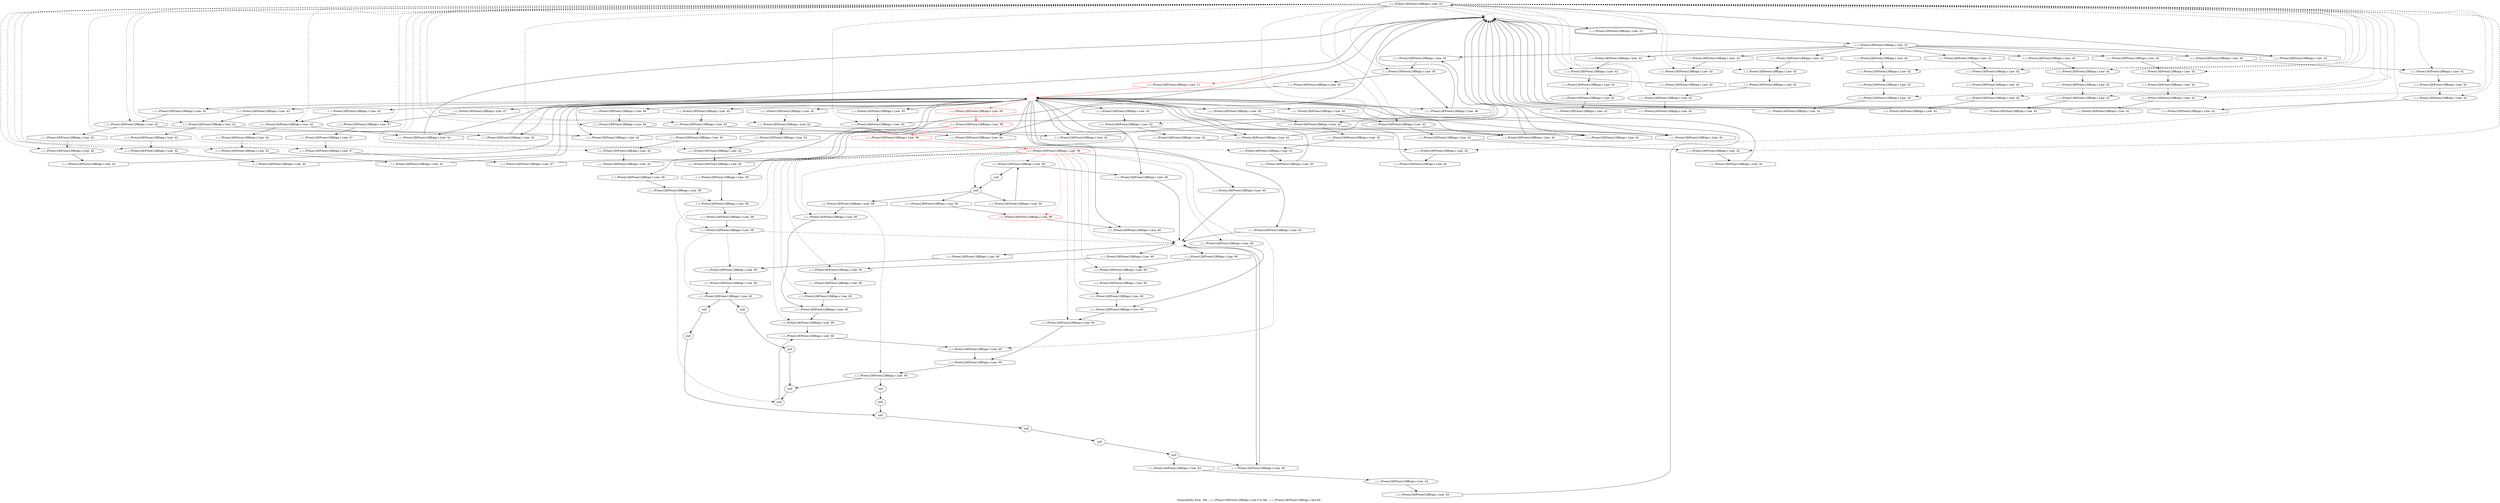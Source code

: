 digraph "Vulnerability from 'file ../../../Preon128/Preon128B/api.c line 8 to file ../../../Preon128/Preon128B/api.c line 60 '  "{
label="Vulnerability from  'file ../../../Preon128/Preon128B/api.c line 8 to file ../../../Preon128/Preon128B/api.c line 60 ' ";
node_2834[shape=ellipse,style=solid,label="../../../Preon128/Preon128B/api.c Line  23"]
node_2831[shape=ellipse,style=dashed,label=""]
"node_2834"->"node_2831" [style=dashed]
node_2838[shape=ellipse,style=solid,label="../../../Preon128/Preon128B/api.c Line  42"]
"node_2834"->"node_2838" [style=dashed]
node_2923[shape=ellipse,style=solid,label="../../../Preon128/Preon128B/api.c Line  44"]
"node_2834"->"node_2923" [style=dashed]
node_2885[shape=ellipse,style=solid,label="../../../Preon128/Preon128B/api.c Line  42"]
"node_2834"->"node_2885" [style=dashed]
node_2851[shape=ellipse,style=solid,label="../../../Preon128/Preon128B/api.c Line  42"]
"node_2834"->"node_2851" [style=dashed]
node_2932[shape=ellipse,style=solid,label="../../../Preon128/Preon128B/api.c Line  47"]
"node_2834"->"node_2932" [style=dashed]
node_2849[shape=ellipse,style=solid,label="../../../Preon128/Preon128B/api.c Line  42"]
"node_2834"->"node_2849" [style=dashed]
node_2879[shape=ellipse,style=solid,label="../../../Preon128/Preon128B/api.c Line  42"]
"node_2834"->"node_2879" [style=dashed]
node_2860[shape=ellipse,style=solid,label="../../../Preon128/Preon128B/api.c Line  42"]
"node_2834"->"node_2860" [style=dashed]
node_2928[shape=ellipse,style=solid,label="../../../Preon128/Preon128B/api.c Line  45"]
"node_2834"->"node_2928" [style=dashed]
node_2845[shape=ellipse,style=solid,label="../../../Preon128/Preon128B/api.c Line  42"]
"node_2834"->"node_2845" [style=dashed]
node_2881[shape=ellipse,style=solid,label="../../../Preon128/Preon128B/api.c Line  42"]
"node_2834"->"node_2881" [style=dashed]
node_2912[shape=ellipse,style=solid,label="../../../Preon128/Preon128B/api.c Line  42"]
"node_2834"->"node_2912" [style=dashed]
node_2890[shape=ellipse,style=solid,label="../../../Preon128/Preon128B/api.c Line  42"]
"node_2834"->"node_2890" [style=dashed]
node_2934[shape=ellipse,style=solid,label="../../../Preon128/Preon128B/api.c Line  47"]
"node_2834"->"node_2934" [style=dashed]
node_2883[shape=ellipse,style=solid,label="../../../Preon128/Preon128B/api.c Line  42"]
"node_2834"->"node_2883" [style=dashed]
node_2892[shape=ellipse,style=solid,label="../../../Preon128/Preon128B/api.c Line  42"]
"node_2834"->"node_2892" [style=dashed]
node_2894[shape=ellipse,style=solid,label="../../../Preon128/Preon128B/api.c Line  42"]
"node_2834"->"node_2894" [style=dashed]
node_2840[shape=ellipse,style=solid,label="../../../Preon128/Preon128B/api.c Line  42"]
"node_2834"->"node_2840" [style=dashed]
node_2836[shape=ellipse,style=solid,label="../../../Preon128/Preon128B/api.c Line  42"]
"node_2834"->"node_2836" [style=dashed]
node_2896[shape=ellipse,style=solid,label="../../../Preon128/Preon128B/api.c Line  42"]
"node_2834"->"node_2896" [style=dashed]
node_2862[shape=ellipse,style=solid,label="../../../Preon128/Preon128B/api.c Line  42"]
"node_2834"->"node_2862" [style=dashed]
node_2914[shape=ellipse,style=solid,label="../../../Preon128/Preon128B/api.c Line  42"]
"node_2834"->"node_2914" [style=dashed]
node_2869[shape=ellipse,style=solid,label="../../../Preon128/Preon128B/api.c Line  42"]
"node_2834"->"node_2869" [style=dashed]
node_2858[shape=ellipse,style=solid,label="../../../Preon128/Preon128B/api.c Line  42"]
"node_2834"->"node_2858" [style=dashed]
node_2872[shape=ellipse,style=solid,label="../../../Preon128/Preon128B/api.c Line  42"]
"node_2834"->"node_2872" [style=dashed]
node_2916[shape=ellipse,style=solid,label="../../../Preon128/Preon128B/api.c Line  42"]
"node_2834"->"node_2916" [style=dashed]
node_2901[shape=ellipse,style=solid,label="../../../Preon128/Preon128B/api.c Line  42"]
"node_2834"->"node_2901" [style=dashed]
node_2856[shape=ellipse,style=solid,label="../../../Preon128/Preon128B/api.c Line  42"]
"node_2834"->"node_2856" [style=dashed]
node_2903[shape=ellipse,style=solid,label="../../../Preon128/Preon128B/api.c Line  42"]
"node_2834"->"node_2903" [style=dashed]
node_2905[shape=ellipse,style=solid,label="../../../Preon128/Preon128B/api.c Line  42"]
"node_2834"->"node_2905" [style=dashed]
node_2926[shape=ellipse,style=solid,label="../../../Preon128/Preon128B/api.c Line  45"]
"node_2834"->"node_2926" [style=dashed]
node_2874[shape=ellipse,style=solid,label="../../../Preon128/Preon128B/api.c Line  42"]
"node_2834"->"node_2874" [style=dashed]
node_2867[shape=ellipse,style=solid,label="../../../Preon128/Preon128B/api.c Line  42"]
"node_2834"->"node_2867" [style=dashed]
node_2907[shape=ellipse,style=solid,label="../../../Preon128/Preon128B/api.c Line  42"]
"node_2834"->"node_2907" [style=dashed]
node_2847[shape=ellipse,style=solid,label="../../../Preon128/Preon128B/api.c Line  42"]
"node_2834"->"node_2847" [style=dashed]
node_2918[shape=ellipse,style=solid,label="../../../Preon128/Preon128B/api.c Line  42"]
"node_2834"->"node_2918" [style=dashed]
node_2833[shape=doubleoctagon,style=solid,label="../../../Preon128/Preon128B/api.c Line  22"]
node_2832[shape=ellipse,style=solid,label="../../../Preon128/Preon128B/api.c Line  22"]
"node_2833"->"node_2832"
node_2929[shape=octagon,style=solid,label="../../../Preon128/Preon128B/api.c Line  45"]
"node_2832"->"node_2929"
node_2880[shape=octagon,style=solid,label="../../../Preon128/Preon128B/api.c Line  42"]
"node_2832"->"node_2880"
node_2913[shape=octagon,style=solid,label="../../../Preon128/Preon128B/api.c Line  42"]
"node_2832"->"node_2913"
node_2891[shape=octagon,style=solid,label="../../../Preon128/Preon128B/api.c Line  42"]
"node_2832"->"node_2891"
node_2868[shape=octagon,style=solid,label="../../../Preon128/Preon128B/api.c Line  42"]
"node_2832"->"node_2868"
node_2857[shape=octagon,style=solid,label="../../../Preon128/Preon128B/api.c Line  42"]
"node_2832"->"node_2857"
node_2837[shape=octagon,style=solid,label="../../../Preon128/Preon128B/api.c Line  42"]
"node_2832"->"node_2837"
node_2902[shape=octagon,style=solid,label="../../../Preon128/Preon128B/api.c Line  42"]
"node_2832"->"node_2902"
node_2846[shape=octagon,style=solid,label="../../../Preon128/Preon128B/api.c Line  42"]
"node_2832"->"node_2846"
node_2835[shape=octagon,style=solid,label="../../../Preon128/Preon128B/api.c Line  23"]
"node_2832"->"node_2835"
"node_2831"->"node_2833"
node_2830[shape=octagon,style=solid,label="../../../Preon128/Preon128B/api.c Line  11", color=red]
node_2829[shape=ellipse,style=dashed,label="", color=red]
"node_2830"->"node_2829" [color=red]
node_2850[shape=octagon,style=solid,label="../../../Preon128/Preon128B/api.c Line  42"]
"node_2829"->"node_2850"
node_2982[shape=octagon,style=solid,label="../../../Preon128/Preon128B/api.c Line  60"]
"node_2829"->"node_2982"
node_2854[shape=octagon,style=solid,label="../../../Preon128/Preon128B/api.c Line  42"]
"node_2829"->"node_2854"
node_2937[shape=octagon,style=solid,label="../../../Preon128/Preon128B/api.c Line  56", color=red]
"node_2829"->"node_2937" [color=red]
node_2884[shape=octagon,style=solid,label="../../../Preon128/Preon128B/api.c Line  42"]
"node_2829"->"node_2884"
node_2843[shape=octagon,style=solid,label="../../../Preon128/Preon128B/api.c Line  42"]
"node_2829"->"node_2843"
node_2933[shape=octagon,style=solid,label="../../../Preon128/Preon128B/api.c Line  47"]
"node_2829"->"node_2933"
node_2945[shape=octagon,style=solid,label="../../../Preon128/Preon128B/api.c Line  60"]
"node_2829"->"node_2945"
node_2839[shape=octagon,style=solid,label="../../../Preon128/Preon128B/api.c Line  42"]
"node_2829"->"node_2839"
node_2966[shape=octagon,style=solid,label="../../../Preon128/Preon128B/api.c Line  60"]
"node_2829"->"node_2966"
node_2877[shape=octagon,style=solid,label="../../../Preon128/Preon128B/api.c Line  42"]
"node_2829"->"node_2877"
node_2931[shape=octagon,style=solid,label="../../../Preon128/Preon128B/api.c Line  46"]
"node_2829"->"node_2931"
node_2888[shape=octagon,style=solid,label="../../../Preon128/Preon128B/api.c Line  42"]
"node_2829"->"node_2888"
node_2895[shape=octagon,style=solid,label="../../../Preon128/Preon128B/api.c Line  42"]
"node_2829"->"node_2895"
node_2861[shape=octagon,style=solid,label="../../../Preon128/Preon128B/api.c Line  42"]
"node_2829"->"node_2861"
node_2865[shape=octagon,style=solid,label="../../../Preon128/Preon128B/api.c Line  42"]
"node_2829"->"node_2865"
node_2899[shape=octagon,style=solid,label="../../../Preon128/Preon128B/api.c Line  42"]
"node_2829"->"node_2899"
node_2924[shape=octagon,style=solid,label="../../../Preon128/Preon128B/api.c Line  44"]
"node_2829"->"node_2924"
node_2925[shape=octagon,style=solid,label="../../../Preon128/Preon128B/api.c Line  44"]
"node_2829"->"node_2925"
node_2910[shape=octagon,style=solid,label="../../../Preon128/Preon128B/api.c Line  42"]
"node_2829"->"node_2910"
node_2917[shape=octagon,style=solid,label="../../../Preon128/Preon128B/api.c Line  42"]
"node_2829"->"node_2917"
node_2921[shape=octagon,style=solid,label="../../../Preon128/Preon128B/api.c Line  42"]
"node_2829"->"node_2921"
node_2991[shape=octagon,style=solid,label="../../../Preon128/Preon128B/api.c Line  62"]
"node_2829"->"node_2991"
node_2873[shape=octagon,style=solid,label="../../../Preon128/Preon128B/api.c Line  42"]
"node_2829"->"node_2873"
node_2927[shape=octagon,style=solid,label="../../../Preon128/Preon128B/api.c Line  45"]
"node_2829"->"node_2927"
node_2906[shape=octagon,style=solid,label="../../../Preon128/Preon128B/api.c Line  42"]
"node_2829"->"node_2906"
node_2828[shape=ellipse,style=dashed,label="", color=red]
"node_2828"->"node_2830" [color=red]
"node_2850"->"node_2849"
"node_2838"->"node_2843"
node_2841[shape=octagon,style=solid,label="../../../Preon128/Preon128B/api.c Line  42"]
"node_2838"->"node_2841"
node_2980[shape=ellipse,style=solid,label="../../../Preon128/Preon128B/api.c Line  60"]
node_2979[shape=octagon,style=solid,label="../../../Preon128/Preon128B/api.c Line  60"]
"node_2980"->"node_2979"
node_2981[shape=octagon,style=solid,label="../../../Preon128/Preon128B/api.c Line  60"]
"node_2981"->"node_2980"
node_2944[shape=ellipse,style=dashed,label=""]
"node_2982"->"node_2944"
"node_2854"->"node_2831"
node_2922[shape=octagon,style=solid,label="../../../Preon128/Preon128B/api.c Line  42"]
"node_2922"->"node_2831"
"node_2923"->"node_2925"
node_2936[shape=ellipse,style=solid,label="../../../Preon128/Preon128B/api.c Line  56", color=red]
node_2955[shape=octagon,style=solid,label="../../../Preon128/Preon128B/api.c Line  58", color=red]
"node_2936"->"node_2955" [color=red]
node_2939[shape=octagon,style=solid,label="../../../Preon128/Preon128B/api.c Line  58"]
"node_2936"->"node_2939"
node_2941[shape=octagon,style=solid,label="../../../Preon128/Preon128B/api.c Line  58"]
"node_2936"->"node_2941"
"node_2937"->"node_2936" [color=red]
"node_2884"->"node_2883"
node_2887[shape=octagon,style=solid,label="../../../Preon128/Preon128B/api.c Line  42"]
"node_2885"->"node_2887"
"node_2843"->"node_2831"
node_2853[shape=octagon,style=solid,label="../../../Preon128/Preon128B/api.c Line  42"]
"node_2851"->"node_2853"
node_2935[shape=octagon,style=solid,label="../../../Preon128/Preon128B/api.c Line  47"]
"node_2932"->"node_2935"
"node_2933"->"node_2932"
"node_2849"->"node_2854"
node_2852[shape=octagon,style=solid,label="../../../Preon128/Preon128B/api.c Line  42"]
"node_2849"->"node_2852"
node_2983[shape=ellipse,style=solid,label="../../../Preon128/Preon128B/api.c Line  60"]
node_2977[shape=octagon,style=solid,label="../../../Preon128/Preon128B/api.c Line  60"]
"node_2983"->"node_2977"
node_2984[shape=octagon,style=solid,label="../../../Preon128/Preon128B/api.c Line  60"]
"node_2984"->"node_2983"
node_2985[shape=ellipse,style=solid,label="null"]
node_2975[shape=octagon,style=solid,label="../../../Preon128/Preon128B/api.c Line  60"]
"node_2985"->"node_2975"
node_2844[shape=octagon,style=solid,label="../../../Preon128/Preon128B/api.c Line  42"]
"node_2844"->"node_2831"
node_2870[shape=octagon,style=solid,label="../../../Preon128/Preon128B/api.c Line  42"]
"node_2870"->"node_2869"
"node_2944"->"node_2981"
node_2965[shape=octagon,style=solid,label="../../../Preon128/Preon128B/api.c Line  60"]
"node_2944"->"node_2965"
node_2995[shape=octagon,style=solid,label="../../../Preon128/Preon128B/api.c Line  64"]
"node_2944"->"node_2995"
node_2947[shape=octagon,style=solid,label="../../../Preon128/Preon128B/api.c Line  60"]
"node_2944"->"node_2947"
"node_2945"->"node_2944"
node_2954[shape=ellipse,style=solid,label="../../../Preon128/Preon128B/api.c Line  58", color=red]
"node_2954"->"node_2980" [style=dashed]
"node_2954"->"node_2983" [style=dashed]
"node_2954"->"node_2985" [style=dashed]
"node_2954"->"node_2944" [style=dashed]
node_2964[shape=ellipse,style=solid,label="../../../Preon128/Preon128B/api.c Line  60"]
"node_2954"->"node_2964" [style=dashed]
node_2967[shape=ellipse,style=solid,label="../../../Preon128/Preon128B/api.c Line  60"]
"node_2954"->"node_2967" [style=dashed]
node_2969[shape=ellipse,style=solid,label="null"]
"node_2954"->"node_2969" [style=dashed]
node_2958[shape=ellipse,style=solid,label="../../../Preon128/Preon128B/api.c Line  60"]
"node_2954"->"node_2958" [style=dashed]
node_2960[shape=ellipse,style=solid,label="../../../Preon128/Preon128B/api.c Line  60"]
"node_2954"->"node_2960" [style=dashed]
node_2976[shape=ellipse,style=solid,label="../../../Preon128/Preon128B/api.c Line  60"]
"node_2954"->"node_2976" [style=dashed]
node_2972[shape=ellipse,style=solid,label="../../../Preon128/Preon128B/api.c Line  60", color=red]
"node_2954"->"node_2972" [color=red, style=dashed]
node_2971[shape=ellipse,style=solid,label="../../../Preon128/Preon128B/api.c Line  60"]
"node_2954"->"node_2971" [style=dashed]
node_2962[shape=ellipse,style=solid,label="../../../Preon128/Preon128B/api.c Line  60"]
"node_2954"->"node_2962" [style=dashed]
node_2978[shape=ellipse,style=solid,label="../../../Preon128/Preon128B/api.c Line  60"]
"node_2954"->"node_2978" [style=dashed]
node_2974[shape=ellipse,style=solid,label="../../../Preon128/Preon128B/api.c Line  60"]
"node_2954"->"node_2974" [style=dashed]
"node_2955"->"node_2954" [color=red]
"node_2839"->"node_2838"
node_2886[shape=octagon,style=solid,label="../../../Preon128/Preon128B/api.c Line  42"]
"node_2886"->"node_2885"
"node_2887"->"node_2829"
node_2963[shape=octagon,style=solid,label="../../../Preon128/Preon128B/api.c Line  60"]
"node_2964"->"node_2963"
"node_2965"->"node_2964"
node_2882[shape=octagon,style=solid,label="../../../Preon128/Preon128B/api.c Line  42"]
"node_2879"->"node_2882"
"node_2966"->"node_2944"
"node_2967"->"node_2966"
node_2970[shape=octagon,style=solid,label="null"]
"node_2967"->"node_2970"
"node_2877"->"node_2831"
"node_2860"->"node_2865"
node_2863[shape=octagon,style=solid,label="../../../Preon128/Preon128B/api.c Line  42"]
"node_2860"->"node_2863"
node_2930[shape=octagon,style=solid,label="../../../Preon128/Preon128B/api.c Line  45"]
"node_2928"->"node_2930"
"node_2928"->"node_2931"
"node_2929"->"node_2928"
node_2848[shape=octagon,style=solid,label="../../../Preon128/Preon128B/api.c Line  42"]
"node_2845"->"node_2848"
"node_2930"->"node_2829"
"node_2931"->"node_2831"
"node_2880"->"node_2879"
node_2889[shape=octagon,style=solid,label="../../../Preon128/Preon128B/api.c Line  42"]
"node_2881"->"node_2889"
"node_2888"->"node_2831"
"node_2889"->"node_2831"
node_2948[shape=ellipse,style=solid,label="../../../Preon128/Preon128B/api.c Line  60"]
node_2953[shape=octagon,style=solid,label="null"]
"node_2948"->"node_2953"
node_2951[shape=octagon,style=solid,label="null"]
"node_2948"->"node_2951"
node_2949[shape=octagon,style=solid,label="../../../Preon128/Preon128B/api.c Line  60"]
"node_2949"->"node_2948"
node_2956[shape=ellipse,style=solid,label="null"]
node_2988[shape=octagon,style=solid,label="null"]
"node_2956"->"node_2988"
node_2957[shape=octagon,style=solid,label="null"]
"node_2957"->"node_2956"
node_2915[shape=octagon,style=solid,label="../../../Preon128/Preon128B/api.c Line  42"]
"node_2912"->"node_2915"
"node_2913"->"node_2912"
node_2871[shape=octagon,style=solid,label="../../../Preon128/Preon128B/api.c Line  47"]
"node_2871"->"node_2829"
node_2859[shape=octagon,style=solid,label="../../../Preon128/Preon128B/api.c Line  42"]
"node_2859"->"node_2858"
node_2893[shape=octagon,style=solid,label="../../../Preon128/Preon128B/api.c Line  42"]
"node_2890"->"node_2893"
"node_2891"->"node_2890"
"node_2934"->"node_2871"
"node_2935"->"node_2934"
"node_2882"->"node_2881"
"node_2883"->"node_2886"
"node_2883"->"node_2888"
"node_2868"->"node_2867"
node_2900[shape=octagon,style=solid,label="../../../Preon128/Preon128B/api.c Line  42"]
"node_2892"->"node_2900"
"node_2893"->"node_2892"
node_2968[shape=octagon,style=solid,label="../../../Preon128/Preon128B/api.c Line  60"]
"node_2968"->"node_2967"
"node_2969"->"node_2984"
"node_2969"->"node_2968"
node_2973[shape=octagon,style=solid,label="../../../Preon128/Preon128B/api.c Line  60"]
"node_2969"->"node_2973"
node_2897[shape=octagon,style=solid,label="../../../Preon128/Preon128B/api.c Line  42"]
"node_2894"->"node_2897"
"node_2894"->"node_2899"
"node_2895"->"node_2894"
"node_2861"->"node_2860"
node_2842[shape=octagon,style=solid,label="../../../Preon128/Preon128B/api.c Line  42"]
"node_2840"->"node_2842"
"node_2836"->"node_2844"
node_2992[shape=ellipse,style=solid,label="../../../Preon128/Preon128B/api.c Line  63"]
node_2994[shape=octagon,style=solid,label="../../../Preon128/Preon128B/api.c Line  63"]
"node_2992"->"node_2994"
node_2993[shape=octagon,style=solid,label="../../../Preon128/Preon128B/api.c Line  63"]
"node_2993"->"node_2992"
"node_2994"->"node_2829"
node_2876[shape=octagon,style=solid,label="../../../Preon128/Preon128B/api.c Line  42"]
"node_2876"->"node_2829"
"node_2958"->"node_2957"
node_2986[shape=octagon,style=solid,label="null"]
"node_2958"->"node_2986"
node_2959[shape=octagon,style=solid,label="../../../Preon128/Preon128B/api.c Line  60"]
"node_2959"->"node_2958"
node_2898[shape=octagon,style=solid,label="../../../Preon128/Preon128B/api.c Line  42"]
"node_2896"->"node_2898"
"node_2897"->"node_2896"
"node_2865"->"node_2831"
node_2938[shape=ellipse,style=solid,label="../../../Preon128/Preon128B/api.c Line  58"]
node_2940[shape=ellipse,style=solid,label="../../../Preon128/Preon128B/api.c Line  58"]
"node_2938"->"node_2940" [style=dashed]
node_2942[shape=ellipse,style=solid,label="../../../Preon128/Preon128B/api.c Line  58"]
"node_2938"->"node_2942" [style=dashed]
"node_2939"->"node_2938"
node_2864[shape=octagon,style=solid,label="../../../Preon128/Preon128B/api.c Line  42"]
"node_2864"->"node_2829"
node_2943[shape=octagon,style=solid,label="../../../Preon128/Preon128B/api.c Line  58"]
"node_2940"->"node_2943"
"node_2941"->"node_2940"
"node_2862"->"node_2864"
node_2878[shape=octagon,style=solid,label="../../../Preon128/Preon128B/api.c Line  42"]
"node_2878"->"node_2831"
"node_2898"->"node_2829"
"node_2899"->"node_2831"
"node_2942"->"node_2944" [style=dashed]
"node_2942"->"node_2948" [style=dashed]
node_2946[shape=ellipse,style=solid,label="../../../Preon128/Preon128B/api.c Line  60"]
"node_2942"->"node_2946" [style=dashed]
"node_2943"->"node_2942"
node_2952[shape=ellipse,style=solid,label="null"]
"node_2952"->"node_2986"
"node_2953"->"node_2952"
"node_2857"->"node_2856"
"node_2924"->"node_2923"
"node_2925"->"node_2831"
"node_2852"->"node_2851"
"node_2910"->"node_2831"
node_2911[shape=octagon,style=solid,label="../../../Preon128/Preon128B/api.c Line  42"]
"node_2911"->"node_2831"
"node_2914"->"node_2922"
"node_2915"->"node_2914"
"node_2841"->"node_2840"
"node_2960"->"node_2959"
node_2961[shape=octagon,style=solid,label="../../../Preon128/Preon128B/api.c Line  60"]
"node_2961"->"node_2960"
"node_2869"->"node_2878"
"node_2976"->"node_2975"
"node_2977"->"node_2976"
node_2950[shape=ellipse,style=solid,label="null"]
"node_2950"->"node_2988"
"node_2951"->"node_2950"
"node_2995"->"node_2944"
"node_2837"->"node_2836"
node_2866[shape=octagon,style=solid,label="../../../Preon128/Preon128B/api.c Line  42"]
"node_2858"->"node_2866"
"node_2946"->"node_2949"
"node_2947"->"node_2946"
"node_2872"->"node_2877"
node_2875[shape=octagon,style=solid,label="../../../Preon128/Preon128B/api.c Line  42"]
"node_2872"->"node_2875"
"node_2916"->"node_2921"
node_2919[shape=octagon,style=solid,label="../../../Preon128/Preon128B/api.c Line  42"]
"node_2916"->"node_2919"
"node_2917"->"node_2916"
"node_2863"->"node_2862"
"node_2972"->"node_2982"
"node_2973"->"node_2972"
"node_2986"->"node_2985"
node_2987[shape=ellipse,style=solid,label="null"]
node_2990[shape=octagon,style=solid,label="null"]
"node_2987"->"node_2990"
"node_2988"->"node_2987"
"node_2900"->"node_2831"
node_2904[shape=octagon,style=solid,label="../../../Preon128/Preon128B/api.c Line  42"]
"node_2901"->"node_2904"
node_2920[shape=octagon,style=solid,label="../../../Preon128/Preon128B/api.c Line  42"]
"node_2920"->"node_2829"
"node_2921"->"node_2831"
"node_2856"->"node_2859"
node_2989[shape=ellipse,style=solid,label="null"]
"node_2989"->"node_2993"
"node_2989"->"node_2995"
"node_2990"->"node_2989"
"node_2991"->"node_2944"
"node_2866"->"node_2831"
"node_2848"->"node_2847"
"node_2970"->"node_2969"
"node_2971"->"node_2961"
"node_2902"->"node_2901"
"node_2903"->"node_2911"
"node_2962"->"node_2961"
"node_2963"->"node_2962"
"node_2978"->"node_2977"
"node_2979"->"node_2978"
"node_2904"->"node_2903"
"node_2905"->"node_2910"
node_2908[shape=octagon,style=solid,label="../../../Preon128/Preon128B/api.c Line  42"]
"node_2905"->"node_2908"
"node_2873"->"node_2872"
"node_2875"->"node_2874"
"node_2853"->"node_2829"
"node_2846"->"node_2845"
"node_2926"->"node_2929"
"node_2927"->"node_2926"
"node_2874"->"node_2876"
"node_2867"->"node_2870"
"node_2906"->"node_2905"
node_2909[shape=octagon,style=solid,label="../../../Preon128/Preon128B/api.c Line  42"]
"node_2907"->"node_2909"
node_2855[shape=octagon,style=solid,label="../../../Preon128/Preon128B/api.c Line  42"]
"node_2847"->"node_2855"
"node_2842"->"node_2829"
"node_2855"->"node_2831"
"node_2918"->"node_2920"
"node_2919"->"node_2918"
"node_2835"->"node_2834"
"node_2974"->"node_2959"
"node_2975"->"node_2974"
"node_2908"->"node_2907"
"node_2909"->"node_2829"
}

